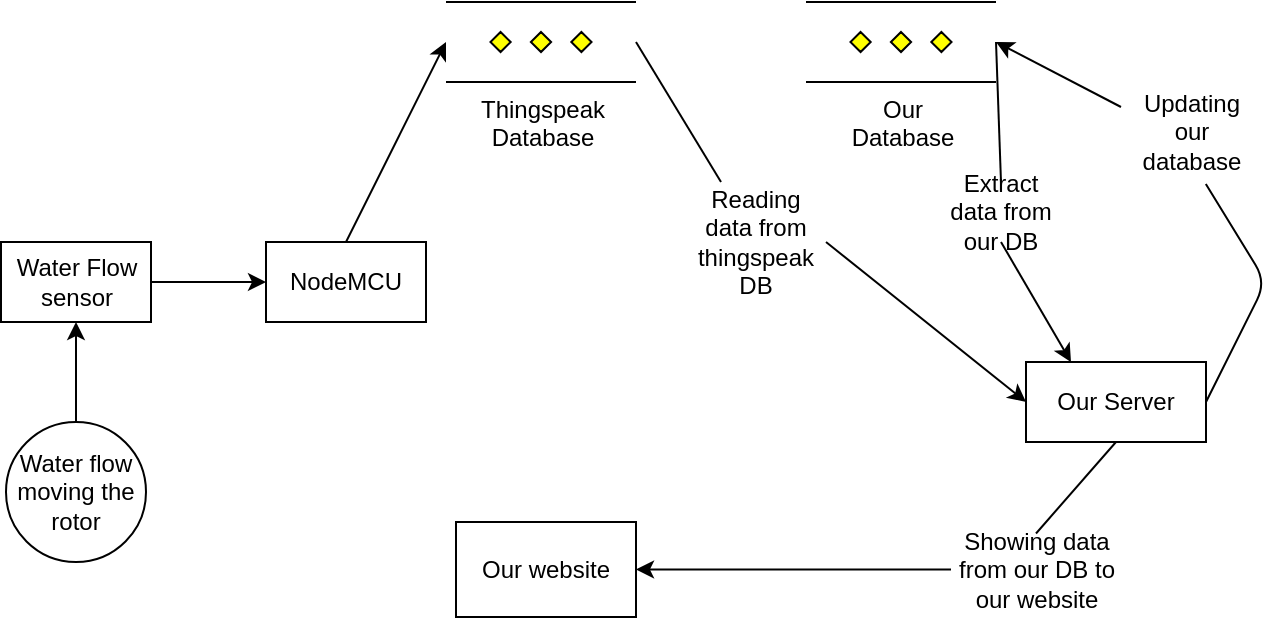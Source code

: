 <mxfile version="14.4.5" type="github"><diagram id="kyv-gxGN3-zOU_i21dKJ" name="Page-1"><mxGraphModel dx="1038" dy="588" grid="1" gridSize="10" guides="1" tooltips="1" connect="1" arrows="1" fold="1" page="1" pageScale="1" pageWidth="827" pageHeight="1169" math="0" shadow="0"><root><mxCell id="0"/><mxCell id="1" parent="0"/><mxCell id="DQmY0q7kS9e6nq4CdG1j-4" value="Water Flow sensor" style="rounded=0;whiteSpace=wrap;html=1;" vertex="1" parent="1"><mxGeometry x="37.5" y="360" width="75" height="40" as="geometry"/></mxCell><mxCell id="DQmY0q7kS9e6nq4CdG1j-5" value="Water flow moving the rotor" style="ellipse;whiteSpace=wrap;html=1;aspect=fixed;" vertex="1" parent="1"><mxGeometry x="40" y="450" width="70" height="70" as="geometry"/></mxCell><mxCell id="DQmY0q7kS9e6nq4CdG1j-6" value="" style="endArrow=classic;html=1;exitX=0.5;exitY=0;exitDx=0;exitDy=0;entryX=0.5;entryY=1;entryDx=0;entryDy=0;" edge="1" parent="1" source="DQmY0q7kS9e6nq4CdG1j-5" target="DQmY0q7kS9e6nq4CdG1j-4"><mxGeometry width="50" height="50" relative="1" as="geometry"><mxPoint x="390" y="310" as="sourcePoint"/><mxPoint x="440" y="260" as="targetPoint"/></mxGeometry></mxCell><mxCell id="DQmY0q7kS9e6nq4CdG1j-7" value="NodeMCU" style="rounded=0;whiteSpace=wrap;html=1;" vertex="1" parent="1"><mxGeometry x="170" y="360" width="80" height="40" as="geometry"/></mxCell><mxCell id="DQmY0q7kS9e6nq4CdG1j-8" value="" style="endArrow=classic;html=1;exitX=1;exitY=0.5;exitDx=0;exitDy=0;entryX=0;entryY=0.5;entryDx=0;entryDy=0;" edge="1" parent="1" source="DQmY0q7kS9e6nq4CdG1j-4" target="DQmY0q7kS9e6nq4CdG1j-7"><mxGeometry width="50" height="50" relative="1" as="geometry"><mxPoint x="390" y="300" as="sourcePoint"/><mxPoint x="440" y="250" as="targetPoint"/></mxGeometry></mxCell><mxCell id="DQmY0q7kS9e6nq4CdG1j-9" value="Thingspeak&lt;br&gt;Database" style="verticalLabelPosition=bottom;verticalAlign=top;html=1;shape=mxgraph.flowchart.parallel_mode;pointerEvents=1" vertex="1" parent="1"><mxGeometry x="260" y="240" width="95" height="40" as="geometry"/></mxCell><mxCell id="DQmY0q7kS9e6nq4CdG1j-10" value="" style="endArrow=classic;html=1;exitX=0.5;exitY=0;exitDx=0;exitDy=0;entryX=0;entryY=0.5;entryDx=0;entryDy=0;entryPerimeter=0;" edge="1" parent="1" source="DQmY0q7kS9e6nq4CdG1j-7" target="DQmY0q7kS9e6nq4CdG1j-9"><mxGeometry width="50" height="50" relative="1" as="geometry"><mxPoint x="390" y="300" as="sourcePoint"/><mxPoint x="440" y="250" as="targetPoint"/></mxGeometry></mxCell><mxCell id="DQmY0q7kS9e6nq4CdG1j-11" value="Our&lt;br&gt;Database" style="verticalLabelPosition=bottom;verticalAlign=top;html=1;shape=mxgraph.flowchart.parallel_mode;pointerEvents=1" vertex="1" parent="1"><mxGeometry x="440" y="240" width="95" height="40" as="geometry"/></mxCell><mxCell id="DQmY0q7kS9e6nq4CdG1j-13" value="Our Server" style="rounded=0;whiteSpace=wrap;html=1;" vertex="1" parent="1"><mxGeometry x="550" y="420" width="90" height="40" as="geometry"/></mxCell><mxCell id="DQmY0q7kS9e6nq4CdG1j-15" value="Our website" style="rounded=0;whiteSpace=wrap;html=1;" vertex="1" parent="1"><mxGeometry x="265" y="500" width="90" height="47.5" as="geometry"/></mxCell><mxCell id="DQmY0q7kS9e6nq4CdG1j-17" value="" style="endArrow=classic;html=1;exitX=1;exitY=0.5;exitDx=0;exitDy=0;entryX=0;entryY=0.5;entryDx=0;entryDy=0;" edge="1" parent="1" source="DQmY0q7kS9e6nq4CdG1j-19" target="DQmY0q7kS9e6nq4CdG1j-13"><mxGeometry width="50" height="50" relative="1" as="geometry"><mxPoint x="390" y="300" as="sourcePoint"/><mxPoint x="440" y="250" as="targetPoint"/></mxGeometry></mxCell><mxCell id="DQmY0q7kS9e6nq4CdG1j-19" value="Reading data from thingspeak DB" style="text;html=1;strokeColor=none;fillColor=none;align=center;verticalAlign=middle;whiteSpace=wrap;rounded=0;" vertex="1" parent="1"><mxGeometry x="380" y="330" width="70" height="60" as="geometry"/></mxCell><mxCell id="DQmY0q7kS9e6nq4CdG1j-21" value="" style="endArrow=none;html=1;exitX=1;exitY=0.5;exitDx=0;exitDy=0;exitPerimeter=0;entryX=0.25;entryY=0;entryDx=0;entryDy=0;" edge="1" parent="1" source="DQmY0q7kS9e6nq4CdG1j-9" target="DQmY0q7kS9e6nq4CdG1j-19"><mxGeometry width="50" height="50" relative="1" as="geometry"><mxPoint x="390" y="270" as="sourcePoint"/><mxPoint x="440" y="220" as="targetPoint"/></mxGeometry></mxCell><mxCell id="DQmY0q7kS9e6nq4CdG1j-22" value="Updating our database" style="text;html=1;strokeColor=none;fillColor=none;align=center;verticalAlign=middle;whiteSpace=wrap;rounded=0;" vertex="1" parent="1"><mxGeometry x="597.5" y="280" width="70" height="50" as="geometry"/></mxCell><mxCell id="DQmY0q7kS9e6nq4CdG1j-23" value="" style="endArrow=none;html=1;exitX=1;exitY=0.5;exitDx=0;exitDy=0;entryX=0.606;entryY=1.02;entryDx=0;entryDy=0;entryPerimeter=0;" edge="1" parent="1" source="DQmY0q7kS9e6nq4CdG1j-13" target="DQmY0q7kS9e6nq4CdG1j-22"><mxGeometry width="50" height="50" relative="1" as="geometry"><mxPoint x="390" y="260" as="sourcePoint"/><mxPoint x="440" y="210" as="targetPoint"/><Array as="points"><mxPoint x="670" y="380"/></Array></mxGeometry></mxCell><mxCell id="DQmY0q7kS9e6nq4CdG1j-24" value="" style="endArrow=classic;html=1;exitX=0;exitY=0.25;exitDx=0;exitDy=0;entryX=1;entryY=0.5;entryDx=0;entryDy=0;entryPerimeter=0;" edge="1" parent="1" source="DQmY0q7kS9e6nq4CdG1j-22" target="DQmY0q7kS9e6nq4CdG1j-11"><mxGeometry width="50" height="50" relative="1" as="geometry"><mxPoint x="390" y="260" as="sourcePoint"/><mxPoint x="440" y="210" as="targetPoint"/></mxGeometry></mxCell><mxCell id="DQmY0q7kS9e6nq4CdG1j-25" value="Extract data from our DB" style="text;html=1;strokeColor=none;fillColor=none;align=center;verticalAlign=middle;whiteSpace=wrap;rounded=0;" vertex="1" parent="1"><mxGeometry x="510" y="330" width="55" height="30" as="geometry"/></mxCell><mxCell id="DQmY0q7kS9e6nq4CdG1j-26" value="" style="endArrow=none;html=1;entryX=1;entryY=0.5;entryDx=0;entryDy=0;entryPerimeter=0;exitX=0.5;exitY=0;exitDx=0;exitDy=0;" edge="1" parent="1" source="DQmY0q7kS9e6nq4CdG1j-25" target="DQmY0q7kS9e6nq4CdG1j-11"><mxGeometry width="50" height="50" relative="1" as="geometry"><mxPoint x="390" y="400" as="sourcePoint"/><mxPoint x="440" y="350" as="targetPoint"/></mxGeometry></mxCell><mxCell id="DQmY0q7kS9e6nq4CdG1j-27" value="" style="endArrow=classic;html=1;exitX=0.5;exitY=1;exitDx=0;exitDy=0;entryX=0.25;entryY=0;entryDx=0;entryDy=0;" edge="1" parent="1" source="DQmY0q7kS9e6nq4CdG1j-25" target="DQmY0q7kS9e6nq4CdG1j-13"><mxGeometry width="50" height="50" relative="1" as="geometry"><mxPoint x="390" y="400" as="sourcePoint"/><mxPoint x="440" y="350" as="targetPoint"/></mxGeometry></mxCell><mxCell id="DQmY0q7kS9e6nq4CdG1j-28" value="Showing data from our DB to our website" style="text;html=1;strokeColor=none;fillColor=none;align=center;verticalAlign=middle;whiteSpace=wrap;rounded=0;" vertex="1" parent="1"><mxGeometry x="512.5" y="505.75" width="85" height="36" as="geometry"/></mxCell><mxCell id="DQmY0q7kS9e6nq4CdG1j-29" value="" style="endArrow=none;html=1;entryX=0.5;entryY=1;entryDx=0;entryDy=0;exitX=0.5;exitY=0;exitDx=0;exitDy=0;" edge="1" parent="1" source="DQmY0q7kS9e6nq4CdG1j-28" target="DQmY0q7kS9e6nq4CdG1j-13"><mxGeometry width="50" height="50" relative="1" as="geometry"><mxPoint x="390" y="380" as="sourcePoint"/><mxPoint x="440" y="330" as="targetPoint"/></mxGeometry></mxCell><mxCell id="DQmY0q7kS9e6nq4CdG1j-30" value="" style="endArrow=classic;html=1;exitX=0;exitY=0.5;exitDx=0;exitDy=0;entryX=1;entryY=0.5;entryDx=0;entryDy=0;" edge="1" parent="1" source="DQmY0q7kS9e6nq4CdG1j-28" target="DQmY0q7kS9e6nq4CdG1j-15"><mxGeometry width="50" height="50" relative="1" as="geometry"><mxPoint x="390" y="380" as="sourcePoint"/><mxPoint x="440" y="330" as="targetPoint"/></mxGeometry></mxCell></root></mxGraphModel></diagram></mxfile>